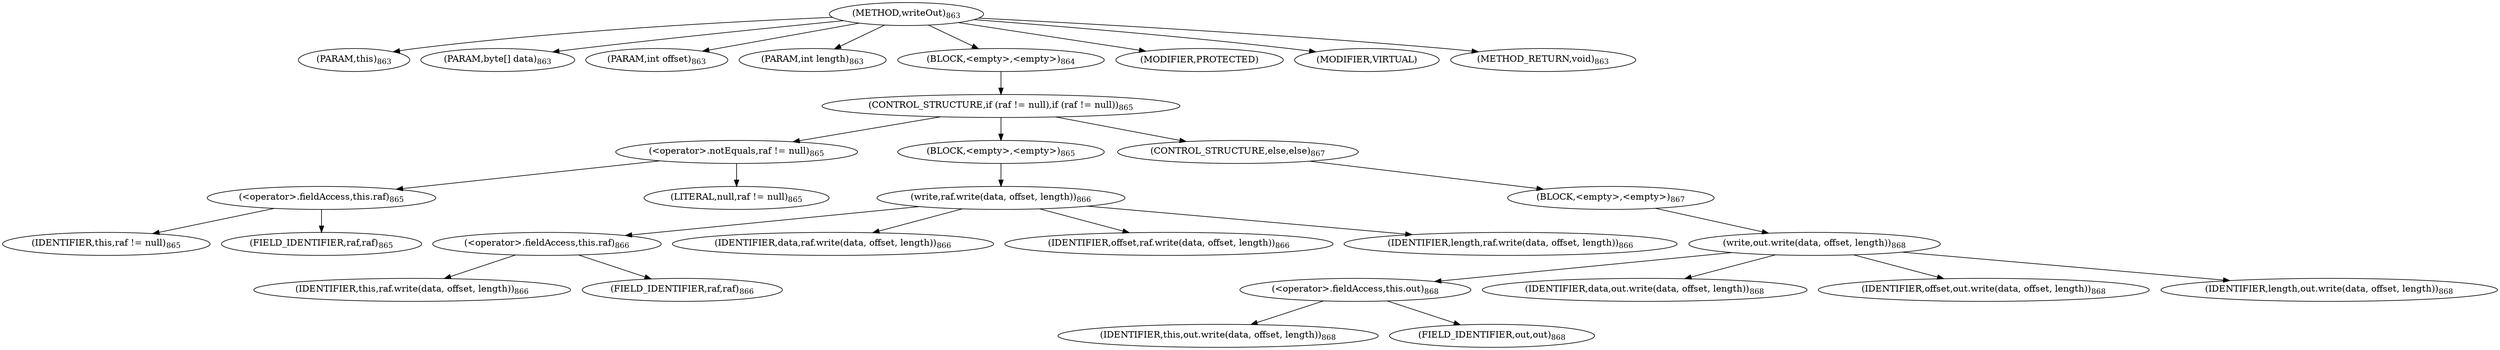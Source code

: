 digraph "writeOut" {  
"2101" [label = <(METHOD,writeOut)<SUB>863</SUB>> ]
"2102" [label = <(PARAM,this)<SUB>863</SUB>> ]
"2103" [label = <(PARAM,byte[] data)<SUB>863</SUB>> ]
"2104" [label = <(PARAM,int offset)<SUB>863</SUB>> ]
"2105" [label = <(PARAM,int length)<SUB>863</SUB>> ]
"2106" [label = <(BLOCK,&lt;empty&gt;,&lt;empty&gt;)<SUB>864</SUB>> ]
"2107" [label = <(CONTROL_STRUCTURE,if (raf != null),if (raf != null))<SUB>865</SUB>> ]
"2108" [label = <(&lt;operator&gt;.notEquals,raf != null)<SUB>865</SUB>> ]
"2109" [label = <(&lt;operator&gt;.fieldAccess,this.raf)<SUB>865</SUB>> ]
"2110" [label = <(IDENTIFIER,this,raf != null)<SUB>865</SUB>> ]
"2111" [label = <(FIELD_IDENTIFIER,raf,raf)<SUB>865</SUB>> ]
"2112" [label = <(LITERAL,null,raf != null)<SUB>865</SUB>> ]
"2113" [label = <(BLOCK,&lt;empty&gt;,&lt;empty&gt;)<SUB>865</SUB>> ]
"2114" [label = <(write,raf.write(data, offset, length))<SUB>866</SUB>> ]
"2115" [label = <(&lt;operator&gt;.fieldAccess,this.raf)<SUB>866</SUB>> ]
"2116" [label = <(IDENTIFIER,this,raf.write(data, offset, length))<SUB>866</SUB>> ]
"2117" [label = <(FIELD_IDENTIFIER,raf,raf)<SUB>866</SUB>> ]
"2118" [label = <(IDENTIFIER,data,raf.write(data, offset, length))<SUB>866</SUB>> ]
"2119" [label = <(IDENTIFIER,offset,raf.write(data, offset, length))<SUB>866</SUB>> ]
"2120" [label = <(IDENTIFIER,length,raf.write(data, offset, length))<SUB>866</SUB>> ]
"2121" [label = <(CONTROL_STRUCTURE,else,else)<SUB>867</SUB>> ]
"2122" [label = <(BLOCK,&lt;empty&gt;,&lt;empty&gt;)<SUB>867</SUB>> ]
"2123" [label = <(write,out.write(data, offset, length))<SUB>868</SUB>> ]
"2124" [label = <(&lt;operator&gt;.fieldAccess,this.out)<SUB>868</SUB>> ]
"2125" [label = <(IDENTIFIER,this,out.write(data, offset, length))<SUB>868</SUB>> ]
"2126" [label = <(FIELD_IDENTIFIER,out,out)<SUB>868</SUB>> ]
"2127" [label = <(IDENTIFIER,data,out.write(data, offset, length))<SUB>868</SUB>> ]
"2128" [label = <(IDENTIFIER,offset,out.write(data, offset, length))<SUB>868</SUB>> ]
"2129" [label = <(IDENTIFIER,length,out.write(data, offset, length))<SUB>868</SUB>> ]
"2130" [label = <(MODIFIER,PROTECTED)> ]
"2131" [label = <(MODIFIER,VIRTUAL)> ]
"2132" [label = <(METHOD_RETURN,void)<SUB>863</SUB>> ]
  "2101" -> "2102" 
  "2101" -> "2103" 
  "2101" -> "2104" 
  "2101" -> "2105" 
  "2101" -> "2106" 
  "2101" -> "2130" 
  "2101" -> "2131" 
  "2101" -> "2132" 
  "2106" -> "2107" 
  "2107" -> "2108" 
  "2107" -> "2113" 
  "2107" -> "2121" 
  "2108" -> "2109" 
  "2108" -> "2112" 
  "2109" -> "2110" 
  "2109" -> "2111" 
  "2113" -> "2114" 
  "2114" -> "2115" 
  "2114" -> "2118" 
  "2114" -> "2119" 
  "2114" -> "2120" 
  "2115" -> "2116" 
  "2115" -> "2117" 
  "2121" -> "2122" 
  "2122" -> "2123" 
  "2123" -> "2124" 
  "2123" -> "2127" 
  "2123" -> "2128" 
  "2123" -> "2129" 
  "2124" -> "2125" 
  "2124" -> "2126" 
}
